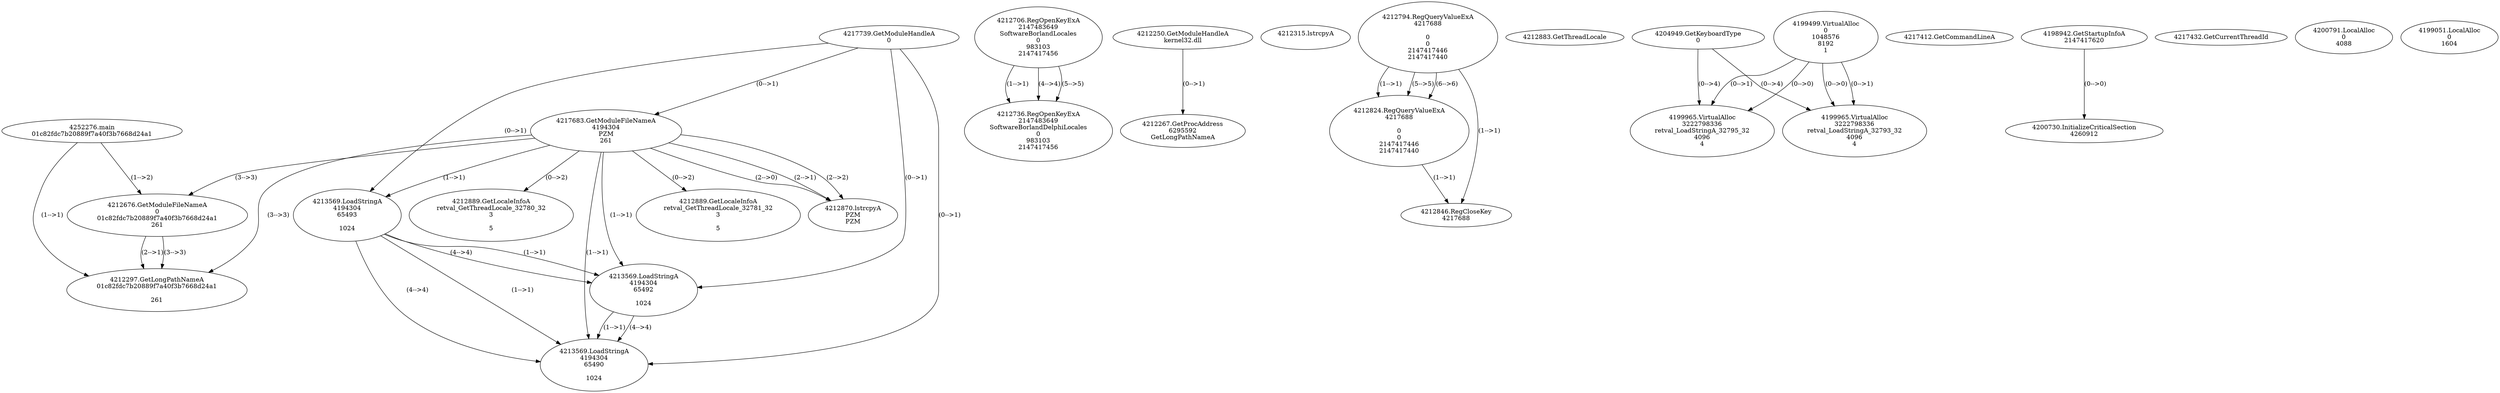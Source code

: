 // Global SCDG with merge call
digraph {
	0 [label="4252276.main
01c82fdc7b20889f7a40f3b7668d24a1"]
	1 [label="4217739.GetModuleHandleA
0"]
	2 [label="4217683.GetModuleFileNameA
4194304
PZM
261"]
	1 -> 2 [label="(0-->1)"]
	3 [label="4212676.GetModuleFileNameA
0
01c82fdc7b20889f7a40f3b7668d24a1
261"]
	0 -> 3 [label="(1-->2)"]
	2 -> 3 [label="(3-->3)"]
	4 [label="4212706.RegOpenKeyExA
2147483649
Software\Borland\Locales
0
983103
2147417456"]
	5 [label="4212250.GetModuleHandleA
kernel32.dll"]
	6 [label="4212267.GetProcAddress
6295592
GetLongPathNameA"]
	5 -> 6 [label="(0-->1)"]
	7 [label="4212297.GetLongPathNameA
01c82fdc7b20889f7a40f3b7668d24a1

261"]
	0 -> 7 [label="(1-->1)"]
	3 -> 7 [label="(2-->1)"]
	2 -> 7 [label="(3-->3)"]
	3 -> 7 [label="(3-->3)"]
	8 [label="4212315.lstrcpyA

"]
	9 [label="4212794.RegQueryValueExA
4217688

0
0
2147417446
2147417440"]
	10 [label="4212824.RegQueryValueExA
4217688

0
0
2147417446
2147417440"]
	9 -> 10 [label="(1-->1)"]
	9 -> 10 [label="(5-->5)"]
	9 -> 10 [label="(6-->6)"]
	11 [label="4212846.RegCloseKey
4217688"]
	9 -> 11 [label="(1-->1)"]
	10 -> 11 [label="(1-->1)"]
	12 [label="4212870.lstrcpyA
PZM
PZM"]
	2 -> 12 [label="(2-->1)"]
	2 -> 12 [label="(2-->2)"]
	2 -> 12 [label="(2-->0)"]
	13 [label="4212883.GetThreadLocale
"]
	14 [label="4212889.GetLocaleInfoA
retval_GetThreadLocale_32780_32
3

5"]
	2 -> 14 [label="(0-->2)"]
	15 [label="4204949.GetKeyboardType
0"]
	16 [label="4217412.GetCommandLineA
"]
	17 [label="4198942.GetStartupInfoA
2147417620"]
	18 [label="4217432.GetCurrentThreadId
"]
	19 [label="4213569.LoadStringA
4194304
65493

1024"]
	1 -> 19 [label="(0-->1)"]
	2 -> 19 [label="(1-->1)"]
	20 [label="4213569.LoadStringA
4194304
65492

1024"]
	1 -> 20 [label="(0-->1)"]
	2 -> 20 [label="(1-->1)"]
	19 -> 20 [label="(1-->1)"]
	19 -> 20 [label="(4-->4)"]
	21 [label="4200730.InitializeCriticalSection
4260912"]
	17 -> 21 [label="(0-->0)"]
	22 [label="4200791.LocalAlloc
0
4088"]
	23 [label="4199499.VirtualAlloc
0
1048576
8192
1"]
	24 [label="4199051.LocalAlloc
0
1604"]
	25 [label="4199965.VirtualAlloc
3222798336
retval_LoadStringA_32793_32
4096
4"]
	23 -> 25 [label="(0-->1)"]
	15 -> 25 [label="(0-->4)"]
	23 -> 25 [label="(0-->0)"]
	26 [label="4213569.LoadStringA
4194304
65490

1024"]
	1 -> 26 [label="(0-->1)"]
	2 -> 26 [label="(1-->1)"]
	19 -> 26 [label="(1-->1)"]
	20 -> 26 [label="(1-->1)"]
	19 -> 26 [label="(4-->4)"]
	20 -> 26 [label="(4-->4)"]
	27 [label="4199965.VirtualAlloc
3222798336
retval_LoadStringA_32795_32
4096
4"]
	23 -> 27 [label="(0-->1)"]
	15 -> 27 [label="(0-->4)"]
	23 -> 27 [label="(0-->0)"]
	28 [label="4212736.RegOpenKeyExA
2147483649
Software\Borland\Delphi\Locales
0
983103
2147417456"]
	4 -> 28 [label="(1-->1)"]
	4 -> 28 [label="(4-->4)"]
	4 -> 28 [label="(5-->5)"]
	29 [label="4212889.GetLocaleInfoA
retval_GetThreadLocale_32781_32
3

5"]
	2 -> 29 [label="(0-->2)"]
}
